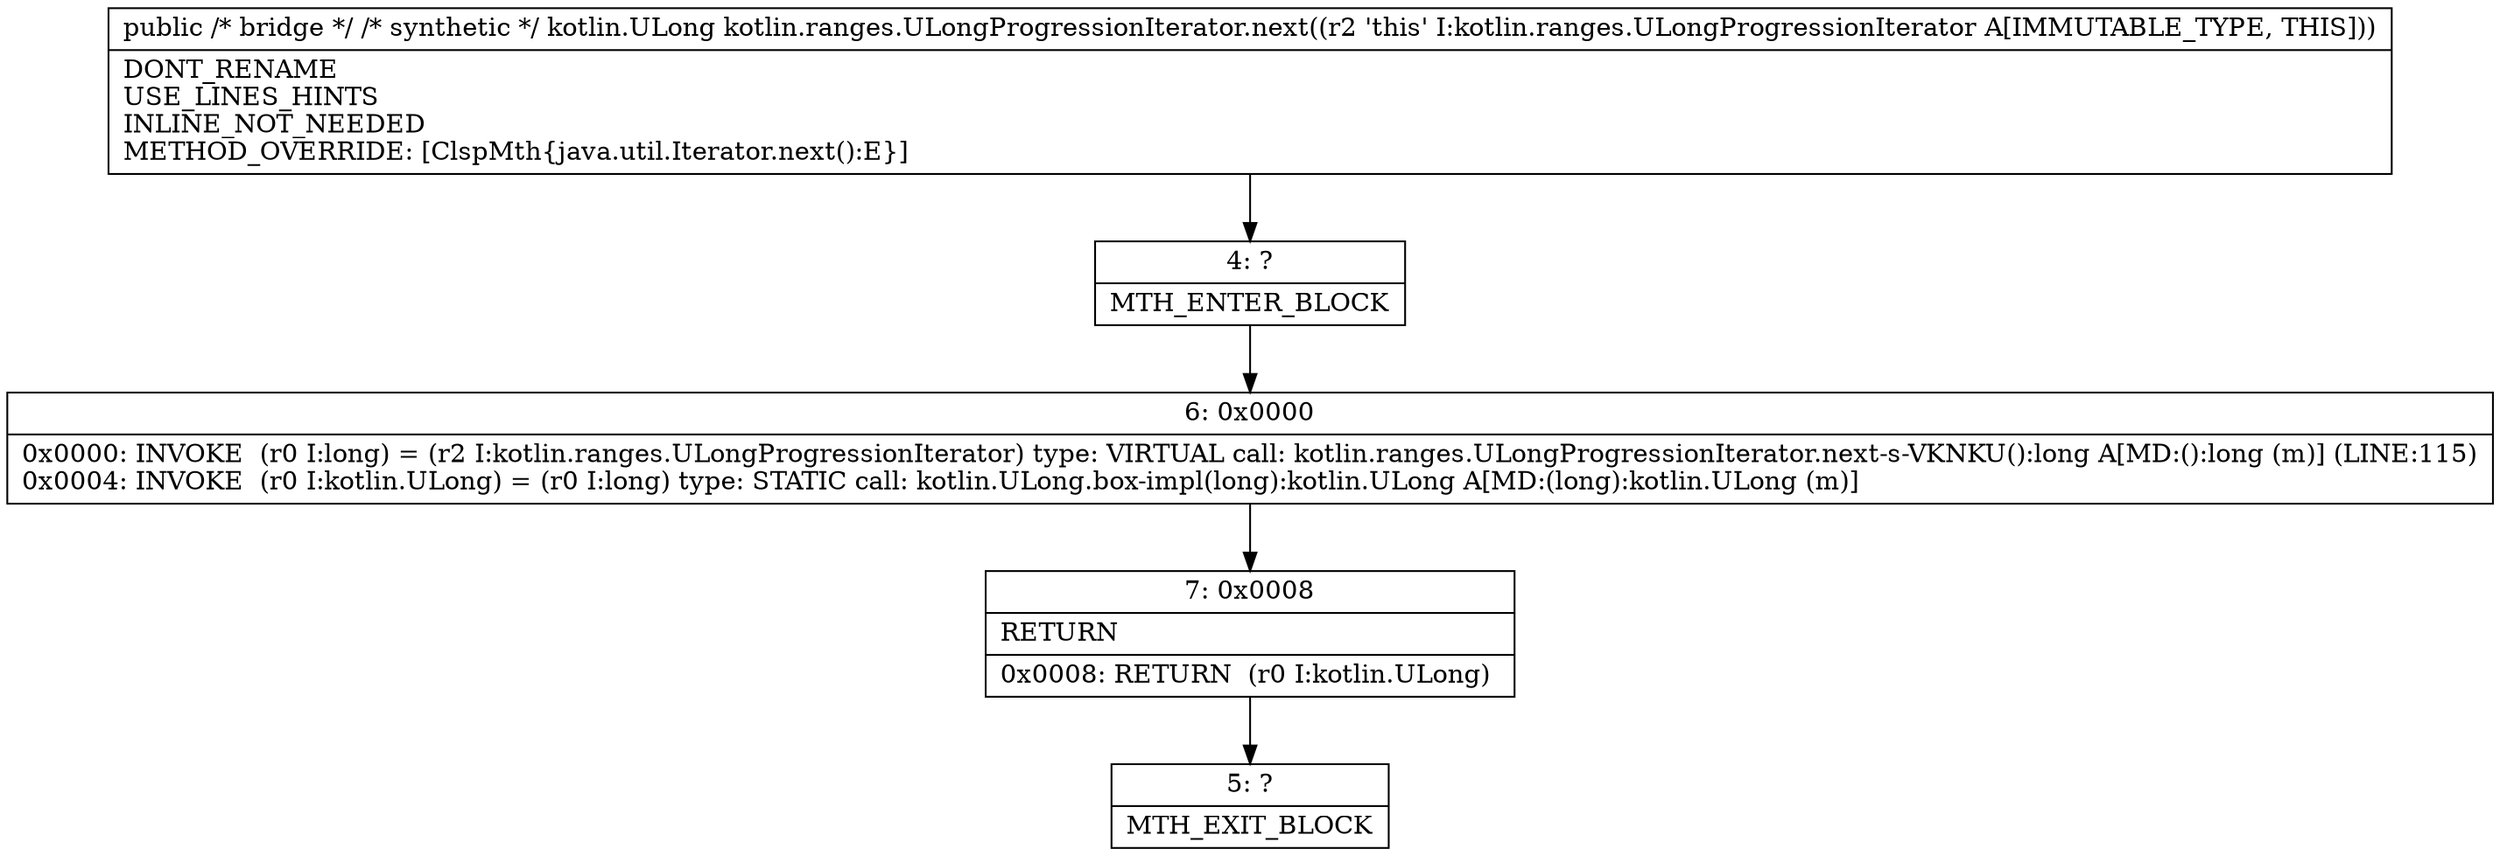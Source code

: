 digraph "CFG forkotlin.ranges.ULongProgressionIterator.next()Ljava\/lang\/Object;" {
Node_4 [shape=record,label="{4\:\ ?|MTH_ENTER_BLOCK\l}"];
Node_6 [shape=record,label="{6\:\ 0x0000|0x0000: INVOKE  (r0 I:long) = (r2 I:kotlin.ranges.ULongProgressionIterator) type: VIRTUAL call: kotlin.ranges.ULongProgressionIterator.next\-s\-VKNKU():long A[MD:():long (m)] (LINE:115)\l0x0004: INVOKE  (r0 I:kotlin.ULong) = (r0 I:long) type: STATIC call: kotlin.ULong.box\-impl(long):kotlin.ULong A[MD:(long):kotlin.ULong (m)]\l}"];
Node_7 [shape=record,label="{7\:\ 0x0008|RETURN\l|0x0008: RETURN  (r0 I:kotlin.ULong) \l}"];
Node_5 [shape=record,label="{5\:\ ?|MTH_EXIT_BLOCK\l}"];
MethodNode[shape=record,label="{public \/* bridge *\/ \/* synthetic *\/ kotlin.ULong kotlin.ranges.ULongProgressionIterator.next((r2 'this' I:kotlin.ranges.ULongProgressionIterator A[IMMUTABLE_TYPE, THIS]))  | DONT_RENAME\lUSE_LINES_HINTS\lINLINE_NOT_NEEDED\lMETHOD_OVERRIDE: [ClspMth\{java.util.Iterator.next():E\}]\l}"];
MethodNode -> Node_4;Node_4 -> Node_6;
Node_6 -> Node_7;
Node_7 -> Node_5;
}

